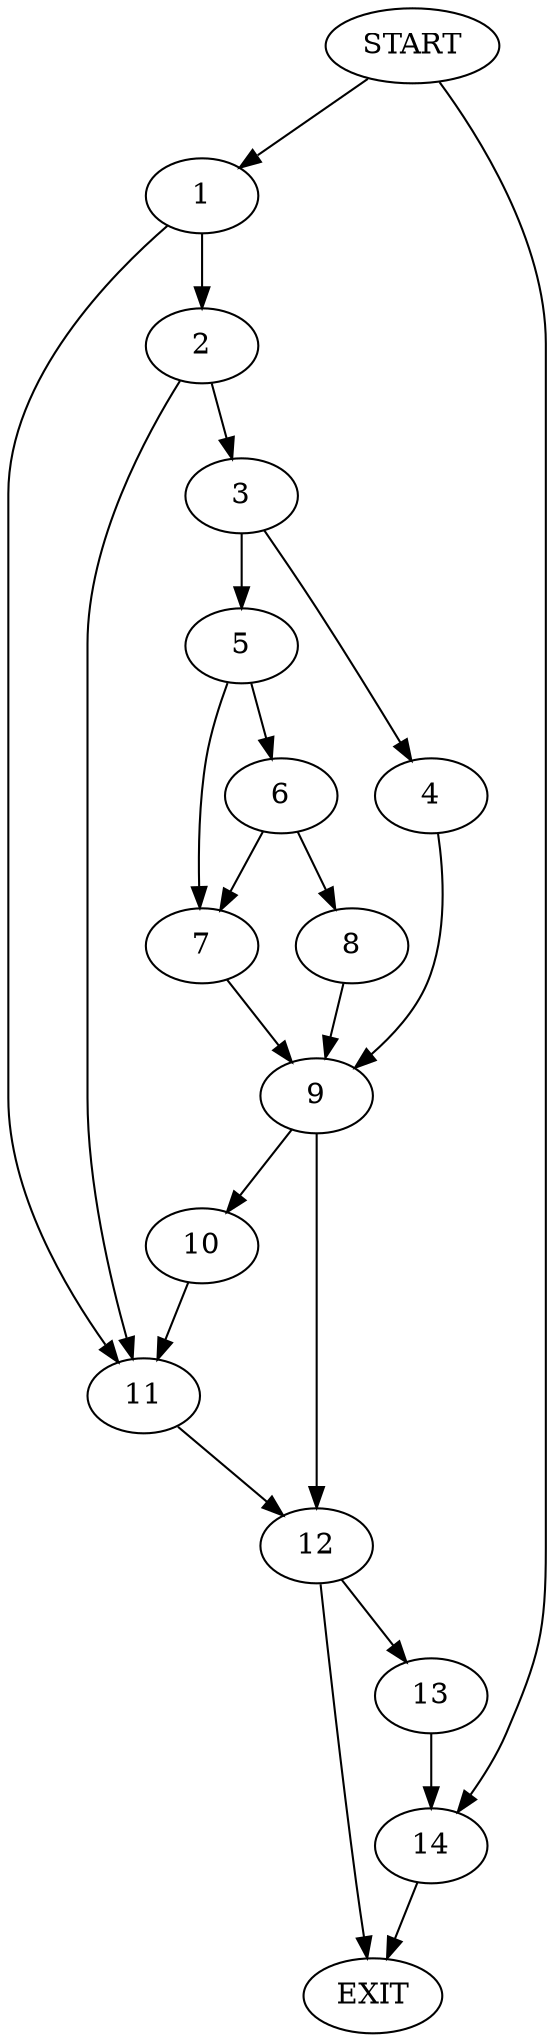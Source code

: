 digraph { 
0 [label="START"];
1;
2;
3;
4;
5;
6;
7;
8;
9;
10;
11;
12;
13;
14;
15[label="EXIT"];
0 -> 1;
0 -> 14;
1 -> 2;
1 -> 11;
2 -> 3;
2 -> 11;
3 -> 4;
3 -> 5;
4 -> 9;
5 -> 7;
5 -> 6;
6 -> 8;
6 -> 7;
7 -> 9;
8 -> 9;
9 -> 12;
9 -> 10;
10 -> 11;
11 -> 12;
12 -> 15;
12 -> 13;
13 -> 14;
14 -> 15;
}